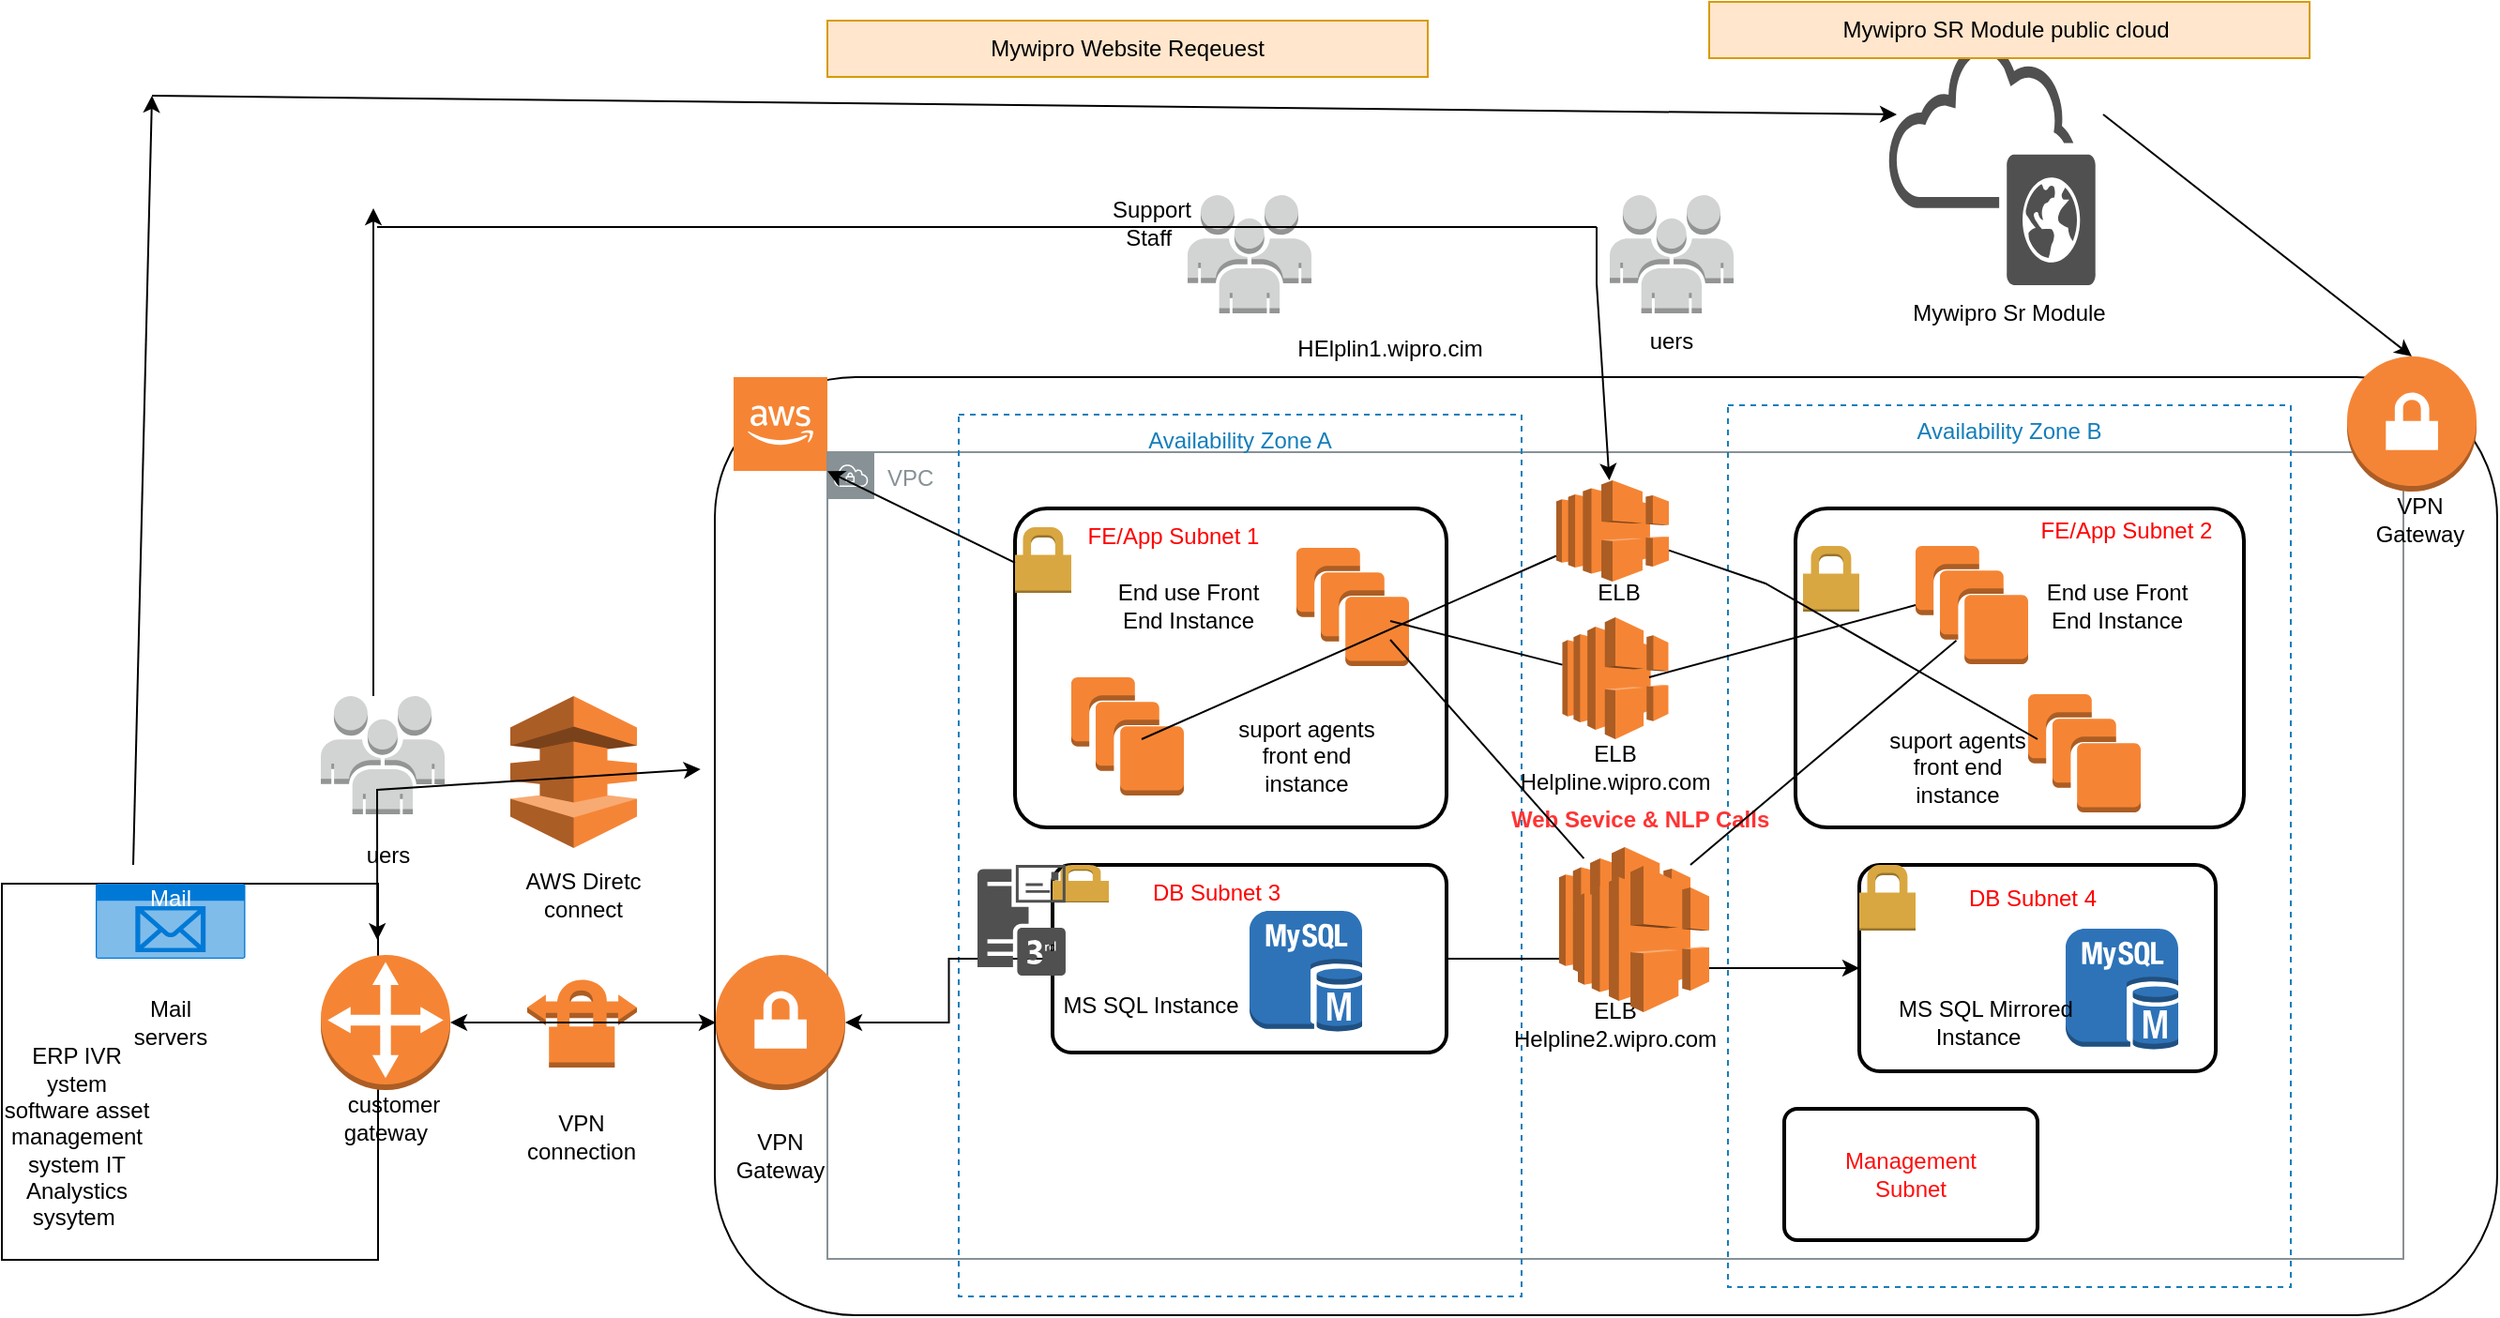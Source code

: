 <mxfile version="24.3.1" type="github">
  <diagram name="Page-1" id="qe2nZPRfLycqLiFEQihi">
    <mxGraphModel dx="1467" dy="1607" grid="1" gridSize="3" guides="1" tooltips="1" connect="1" arrows="1" fold="1" page="1" pageScale="1" pageWidth="1169" pageHeight="827" math="0" shadow="0">
      <root>
        <mxCell id="0" />
        <mxCell id="1" parent="0" />
        <mxCell id="k4Hdpe10EU2Dl7HF51hb-55" value="" style="whiteSpace=wrap;html=1;aspect=fixed;" vertex="1" parent="1">
          <mxGeometry x="280" y="-280" width="200.5" height="200.5" as="geometry" />
        </mxCell>
        <mxCell id="k4Hdpe10EU2Dl7HF51hb-4" value="" style="rounded=1;whiteSpace=wrap;html=1;" vertex="1" parent="1">
          <mxGeometry x="660" y="-550" width="950" height="500" as="geometry" />
        </mxCell>
        <mxCell id="k4Hdpe10EU2Dl7HF51hb-2" value="" style="outlineConnect=0;dashed=0;verticalLabelPosition=bottom;verticalAlign=top;align=center;html=1;shape=mxgraph.aws3.cloud_2;fillColor=#F58534;gradientColor=none;" vertex="1" parent="1">
          <mxGeometry x="670" y="-550" width="50" height="50" as="geometry" />
        </mxCell>
        <mxCell id="k4Hdpe10EU2Dl7HF51hb-5" value="VPC" style="sketch=0;outlineConnect=0;gradientColor=none;html=1;whiteSpace=wrap;fontSize=12;fontStyle=0;shape=mxgraph.aws4.group;grIcon=mxgraph.aws4.group_vpc;strokeColor=#879196;fillColor=none;verticalAlign=top;align=left;spacingLeft=30;fontColor=#879196;dashed=0;" vertex="1" parent="1">
          <mxGeometry x="720" y="-510" width="840" height="430" as="geometry" />
        </mxCell>
        <mxCell id="k4Hdpe10EU2Dl7HF51hb-6" value="" style="outlineConnect=0;dashed=0;verticalLabelPosition=bottom;verticalAlign=top;align=center;html=1;shape=mxgraph.aws3.vpn_gateway;fillColor=#F58536;gradientColor=none;" vertex="1" parent="1">
          <mxGeometry x="660.5" y="-242" width="69" height="72" as="geometry" />
        </mxCell>
        <mxCell id="k4Hdpe10EU2Dl7HF51hb-7" value="" style="outlineConnect=0;dashed=0;verticalLabelPosition=bottom;verticalAlign=top;align=center;html=1;shape=mxgraph.aws3.vpn_connection;fillColor=#F58534;gradientColor=none;" vertex="1" parent="1">
          <mxGeometry x="560" y="-230" width="58.5" height="48" as="geometry" />
        </mxCell>
        <mxCell id="k4Hdpe10EU2Dl7HF51hb-8" value="" style="outlineConnect=0;dashed=0;verticalLabelPosition=bottom;verticalAlign=top;align=center;html=1;shape=mxgraph.aws3.customer_gateway;fillColor=#F58534;gradientColor=none;" vertex="1" parent="1">
          <mxGeometry x="450" y="-242" width="69" height="72" as="geometry" />
        </mxCell>
        <mxCell id="k4Hdpe10EU2Dl7HF51hb-9" value="customer gateway&lt;span style=&quot;white-space: pre;&quot;&gt;&#x9;&lt;/span&gt;" style="text;html=1;align=center;verticalAlign=middle;whiteSpace=wrap;rounded=0;" vertex="1" parent="1">
          <mxGeometry x="459" y="-170" width="60" height="30" as="geometry" />
        </mxCell>
        <mxCell id="k4Hdpe10EU2Dl7HF51hb-10" value="VPN connection" style="text;html=1;align=center;verticalAlign=middle;whiteSpace=wrap;rounded=0;" vertex="1" parent="1">
          <mxGeometry x="559.25" y="-160" width="60" height="30" as="geometry" />
        </mxCell>
        <mxCell id="k4Hdpe10EU2Dl7HF51hb-11" value="VPN Gateway" style="text;html=1;align=center;verticalAlign=middle;whiteSpace=wrap;rounded=0;" vertex="1" parent="1">
          <mxGeometry x="665" y="-150" width="60" height="30" as="geometry" />
        </mxCell>
        <mxCell id="k4Hdpe10EU2Dl7HF51hb-13" value="" style="endArrow=classic;startArrow=classic;html=1;rounded=0;" edge="1" parent="1" source="k4Hdpe10EU2Dl7HF51hb-8" target="k4Hdpe10EU2Dl7HF51hb-6">
          <mxGeometry width="50" height="50" relative="1" as="geometry">
            <mxPoint x="543.5" y="-170" as="sourcePoint" />
            <mxPoint x="593.5" y="-220" as="targetPoint" />
          </mxGeometry>
        </mxCell>
        <mxCell id="k4Hdpe10EU2Dl7HF51hb-14" value="Availability Zone A" style="fillColor=none;strokeColor=#147EBA;dashed=1;verticalAlign=top;fontStyle=0;fontColor=#147EBA;whiteSpace=wrap;html=1;" vertex="1" parent="1">
          <mxGeometry x="790" y="-530" width="300" height="470" as="geometry" />
        </mxCell>
        <mxCell id="k4Hdpe10EU2Dl7HF51hb-15" value="Availability Zone B" style="fillColor=none;strokeColor=#147EBA;dashed=1;verticalAlign=top;fontStyle=0;fontColor=#147EBA;whiteSpace=wrap;html=1;" vertex="1" parent="1">
          <mxGeometry x="1200" y="-535" width="300" height="470" as="geometry" />
        </mxCell>
        <mxCell id="k4Hdpe10EU2Dl7HF51hb-16" value="" style="rounded=1;arcSize=10;dashed=0;fillColor=none;gradientColor=none;strokeWidth=2;" vertex="1" parent="1">
          <mxGeometry x="820" y="-480" width="230" height="170" as="geometry" />
        </mxCell>
        <mxCell id="k4Hdpe10EU2Dl7HF51hb-17" value="" style="dashed=0;html=1;shape=mxgraph.aws3.permissions;fillColor=#D9A741;gradientColor=none;dashed=0;" vertex="1" parent="1">
          <mxGeometry x="820" y="-470" width="30" height="35" as="geometry" />
        </mxCell>
        <mxCell id="k4Hdpe10EU2Dl7HF51hb-19" value="" style="rounded=1;arcSize=10;dashed=0;fillColor=none;gradientColor=none;strokeWidth=2;" vertex="1" parent="1">
          <mxGeometry x="1236" y="-480" width="239" height="170" as="geometry" />
        </mxCell>
        <mxCell id="k4Hdpe10EU2Dl7HF51hb-39" value="" style="edgeStyle=orthogonalEdgeStyle;rounded=0;orthogonalLoop=1;jettySize=auto;html=1;" edge="1" parent="1" source="k4Hdpe10EU2Dl7HF51hb-20" target="k4Hdpe10EU2Dl7HF51hb-6">
          <mxGeometry relative="1" as="geometry" />
        </mxCell>
        <mxCell id="k4Hdpe10EU2Dl7HF51hb-102" style="edgeStyle=orthogonalEdgeStyle;rounded=0;orthogonalLoop=1;jettySize=auto;html=1;exitX=1;exitY=0.5;exitDx=0;exitDy=0;entryX=0;entryY=0.5;entryDx=0;entryDy=0;" edge="1" parent="1" source="k4Hdpe10EU2Dl7HF51hb-20" target="k4Hdpe10EU2Dl7HF51hb-21">
          <mxGeometry relative="1" as="geometry" />
        </mxCell>
        <mxCell id="k4Hdpe10EU2Dl7HF51hb-20" value="" style="rounded=1;arcSize=10;dashed=0;fillColor=none;gradientColor=none;strokeWidth=2;" vertex="1" parent="1">
          <mxGeometry x="840" y="-290" width="210" height="100" as="geometry" />
        </mxCell>
        <mxCell id="k4Hdpe10EU2Dl7HF51hb-21" value="" style="rounded=1;arcSize=10;dashed=0;fillColor=none;gradientColor=none;strokeWidth=2;" vertex="1" parent="1">
          <mxGeometry x="1270" y="-290" width="190" height="110" as="geometry" />
        </mxCell>
        <mxCell id="k4Hdpe10EU2Dl7HF51hb-22" value="" style="dashed=0;html=1;shape=mxgraph.aws3.permissions;fillColor=#D9A741;gradientColor=none;dashed=0;" vertex="1" parent="1">
          <mxGeometry x="840" y="-290" width="30" height="20" as="geometry" />
        </mxCell>
        <mxCell id="k4Hdpe10EU2Dl7HF51hb-24" value="" style="dashed=0;html=1;shape=mxgraph.aws3.permissions;fillColor=#D9A741;gradientColor=none;dashed=0;" vertex="1" parent="1">
          <mxGeometry x="1240" y="-460" width="30" height="35" as="geometry" />
        </mxCell>
        <mxCell id="k4Hdpe10EU2Dl7HF51hb-25" value="" style="dashed=0;html=1;shape=mxgraph.aws3.permissions;fillColor=#D9A741;gradientColor=none;dashed=0;" vertex="1" parent="1">
          <mxGeometry x="1270" y="-290" width="30" height="35" as="geometry" />
        </mxCell>
        <mxCell id="k4Hdpe10EU2Dl7HF51hb-26" value="" style="rounded=1;arcSize=10;dashed=0;fillColor=none;gradientColor=none;strokeWidth=2;" vertex="1" parent="1">
          <mxGeometry x="1230" y="-160" width="135" height="70" as="geometry" />
        </mxCell>
        <mxCell id="k4Hdpe10EU2Dl7HF51hb-28" value="" style="outlineConnect=0;dashed=0;verticalLabelPosition=bottom;verticalAlign=top;align=center;html=1;shape=mxgraph.aws3.instances;fillColor=#F58534;gradientColor=none;" vertex="1" parent="1">
          <mxGeometry x="850" y="-390" width="60" height="63" as="geometry" />
        </mxCell>
        <mxCell id="k4Hdpe10EU2Dl7HF51hb-30" value="" style="outlineConnect=0;dashed=0;verticalLabelPosition=bottom;verticalAlign=top;align=center;html=1;shape=mxgraph.aws3.instances;fillColor=#F58534;gradientColor=none;" vertex="1" parent="1">
          <mxGeometry x="1360" y="-381" width="60" height="63" as="geometry" />
        </mxCell>
        <mxCell id="k4Hdpe10EU2Dl7HF51hb-31" value="" style="outlineConnect=0;dashed=0;verticalLabelPosition=bottom;verticalAlign=top;align=center;html=1;shape=mxgraph.aws3.instances;fillColor=#F58534;gradientColor=none;" vertex="1" parent="1">
          <mxGeometry x="970" y="-459" width="60" height="63" as="geometry" />
        </mxCell>
        <mxCell id="k4Hdpe10EU2Dl7HF51hb-32" value="" style="outlineConnect=0;dashed=0;verticalLabelPosition=bottom;verticalAlign=top;align=center;html=1;shape=mxgraph.aws3.instances;fillColor=#F58534;gradientColor=none;" vertex="1" parent="1">
          <mxGeometry x="1300" y="-460" width="60" height="63" as="geometry" />
        </mxCell>
        <mxCell id="k4Hdpe10EU2Dl7HF51hb-34" value="" style="outlineConnect=0;dashed=0;verticalLabelPosition=bottom;verticalAlign=top;align=center;html=1;shape=mxgraph.aws3.elastic_load_balancing;fillColor=#F58534;gradientColor=none;" vertex="1" parent="1">
          <mxGeometry x="1108.5" y="-495" width="60" height="54" as="geometry" />
        </mxCell>
        <mxCell id="k4Hdpe10EU2Dl7HF51hb-35" value="" style="outlineConnect=0;dashed=0;verticalLabelPosition=bottom;verticalAlign=top;align=center;html=1;shape=mxgraph.aws3.elastic_load_balancing;fillColor=#F58534;gradientColor=none;" vertex="1" parent="1">
          <mxGeometry x="1111.75" y="-422" width="56.5" height="65" as="geometry" />
        </mxCell>
        <mxCell id="k4Hdpe10EU2Dl7HF51hb-36" value="" style="outlineConnect=0;dashed=0;verticalLabelPosition=bottom;verticalAlign=top;align=center;html=1;shape=mxgraph.aws3.elastic_load_balancing;fillColor=#F58534;gradientColor=none;" vertex="1" parent="1">
          <mxGeometry x="1110" y="-299.5" width="70" height="78" as="geometry" />
        </mxCell>
        <mxCell id="k4Hdpe10EU2Dl7HF51hb-37" value="" style="outlineConnect=0;dashed=0;verticalLabelPosition=bottom;verticalAlign=top;align=center;html=1;shape=mxgraph.aws3.mysql_db_instance;fillColor=#2E73B8;gradientColor=none;" vertex="1" parent="1">
          <mxGeometry x="945" y="-265.5" width="60" height="64.5" as="geometry" />
        </mxCell>
        <mxCell id="k4Hdpe10EU2Dl7HF51hb-40" value="" style="outlineConnect=0;dashed=0;verticalLabelPosition=bottom;verticalAlign=top;align=center;html=1;shape=mxgraph.aws3.mysql_db_instance;fillColor=#2E73B8;gradientColor=none;" vertex="1" parent="1">
          <mxGeometry x="1380" y="-256" width="60" height="64.5" as="geometry" />
        </mxCell>
        <mxCell id="k4Hdpe10EU2Dl7HF51hb-41" value="" style="outlineConnect=0;dashed=0;verticalLabelPosition=bottom;verticalAlign=top;align=center;html=1;shape=mxgraph.aws3.direct_connect;fillColor=#F58536;gradientColor=none;" vertex="1" parent="1">
          <mxGeometry x="551" y="-380" width="67.5" height="81" as="geometry" />
        </mxCell>
        <mxCell id="k4Hdpe10EU2Dl7HF51hb-43" value="" style="outlineConnect=0;dashed=0;verticalLabelPosition=bottom;verticalAlign=top;align=center;html=1;shape=mxgraph.aws3.users;fillColor=#D2D3D3;gradientColor=none;" vertex="1" parent="1">
          <mxGeometry x="912" y="-647" width="66" height="63" as="geometry" />
        </mxCell>
        <mxCell id="k4Hdpe10EU2Dl7HF51hb-44" value="" style="outlineConnect=0;dashed=0;verticalLabelPosition=bottom;verticalAlign=top;align=center;html=1;shape=mxgraph.aws3.users;fillColor=#D2D3D3;gradientColor=none;" vertex="1" parent="1">
          <mxGeometry x="1137" y="-647" width="66" height="63" as="geometry" />
        </mxCell>
        <mxCell id="k4Hdpe10EU2Dl7HF51hb-46" value="" style="sketch=0;pointerEvents=1;shadow=0;dashed=0;html=1;strokeColor=none;fillColor=#505050;labelPosition=center;verticalLabelPosition=bottom;outlineConnect=0;verticalAlign=top;align=center;shape=mxgraph.office.clouds.public_cloud;" vertex="1" parent="1">
          <mxGeometry x="1285" y="-730" width="111" height="131" as="geometry" />
        </mxCell>
        <mxCell id="k4Hdpe10EU2Dl7HF51hb-47" value="" style="outlineConnect=0;dashed=0;verticalLabelPosition=bottom;verticalAlign=top;align=center;html=1;shape=mxgraph.aws3.users;fillColor=#D2D3D3;gradientColor=none;" vertex="1" parent="1">
          <mxGeometry x="450" y="-380" width="66" height="63" as="geometry" />
        </mxCell>
        <mxCell id="k4Hdpe10EU2Dl7HF51hb-48" value="" style="sketch=0;pointerEvents=1;shadow=0;dashed=0;html=1;strokeColor=none;fillColor=#505050;labelPosition=center;verticalLabelPosition=bottom;verticalAlign=top;outlineConnect=0;align=center;shape=mxgraph.office.servers.3rd_party_mail_server;" vertex="1" parent="1">
          <mxGeometry x="800" y="-290" width="47" height="59" as="geometry" />
        </mxCell>
        <mxCell id="k4Hdpe10EU2Dl7HF51hb-50" value="Mail" style="html=1;whiteSpace=wrap;strokeColor=none;fillColor=#0079D6;labelPosition=center;verticalLabelPosition=middle;verticalAlign=top;align=center;fontSize=12;outlineConnect=0;spacingTop=-6;fontColor=#FFFFFF;sketch=0;shape=mxgraph.sitemap.mail;" vertex="1" parent="1">
          <mxGeometry x="330" y="-280" width="79.75" height="40" as="geometry" />
        </mxCell>
        <mxCell id="k4Hdpe10EU2Dl7HF51hb-56" value="" style="outlineConnect=0;dashed=0;verticalLabelPosition=bottom;verticalAlign=top;align=center;html=1;shape=mxgraph.aws3.vpn_gateway;fillColor=#F58536;gradientColor=none;" vertex="1" parent="1">
          <mxGeometry x="1530" y="-561" width="69" height="72" as="geometry" />
        </mxCell>
        <mxCell id="k4Hdpe10EU2Dl7HF51hb-58" value="VPN Gateway" style="text;html=1;align=center;verticalAlign=middle;whiteSpace=wrap;rounded=0;" vertex="1" parent="1">
          <mxGeometry x="1539" y="-489" width="60" height="30" as="geometry" />
        </mxCell>
        <mxCell id="k4Hdpe10EU2Dl7HF51hb-59" value="suport agents front end instance" style="text;html=1;align=center;verticalAlign=middle;whiteSpace=wrap;rounded=0;" vertex="1" parent="1">
          <mxGeometry x="1280" y="-357" width="85" height="30" as="geometry" />
        </mxCell>
        <mxCell id="k4Hdpe10EU2Dl7HF51hb-61" value="End use Front End Instance" style="text;html=1;align=center;verticalAlign=middle;whiteSpace=wrap;rounded=0;" vertex="1" parent="1">
          <mxGeometry x="1365" y="-443.5" width="85" height="30" as="geometry" />
        </mxCell>
        <mxCell id="k4Hdpe10EU2Dl7HF51hb-62" value="&lt;font color=&quot;#ff0000&quot;&gt;FE/App Subnet 2&lt;/font&gt;" style="text;html=1;align=center;verticalAlign=middle;whiteSpace=wrap;rounded=0;" vertex="1" parent="1">
          <mxGeometry x="1335" y="-483" width="155" height="30" as="geometry" />
        </mxCell>
        <mxCell id="k4Hdpe10EU2Dl7HF51hb-63" value="&lt;font color=&quot;#ff0000&quot;&gt;FE/App Subnet 1&lt;/font&gt;" style="text;html=1;align=center;verticalAlign=middle;whiteSpace=wrap;rounded=0;" vertex="1" parent="1">
          <mxGeometry x="827" y="-480" width="155" height="30" as="geometry" />
        </mxCell>
        <mxCell id="k4Hdpe10EU2Dl7HF51hb-64" value="&lt;font color=&quot;#ff0000&quot;&gt;DB Subnet 4&lt;/font&gt;" style="text;html=1;align=center;verticalAlign=middle;whiteSpace=wrap;rounded=0;" vertex="1" parent="1">
          <mxGeometry x="1285" y="-287.5" width="155" height="30" as="geometry" />
        </mxCell>
        <mxCell id="k4Hdpe10EU2Dl7HF51hb-66" value="&lt;font color=&quot;#ff0000&quot;&gt;DB Subnet 3&lt;/font&gt;" style="text;html=1;align=center;verticalAlign=middle;whiteSpace=wrap;rounded=0;" vertex="1" parent="1">
          <mxGeometry x="850" y="-290" width="155" height="30" as="geometry" />
        </mxCell>
        <mxCell id="k4Hdpe10EU2Dl7HF51hb-67" value="MS SQL Mirrored Instance&lt;span style=&quot;white-space: pre;&quot;&gt;&#x9;&lt;/span&gt;" style="text;html=1;align=center;verticalAlign=middle;whiteSpace=wrap;rounded=0;" vertex="1" parent="1">
          <mxGeometry x="1285" y="-221.5" width="105" height="30" as="geometry" />
        </mxCell>
        <mxCell id="k4Hdpe10EU2Dl7HF51hb-72" value="MS SQL Instance" style="text;html=1;align=center;verticalAlign=middle;whiteSpace=wrap;rounded=0;" vertex="1" parent="1">
          <mxGeometry x="840" y="-230" width="105" height="30" as="geometry" />
        </mxCell>
        <mxCell id="k4Hdpe10EU2Dl7HF51hb-73" value="End use Front End Instance" style="text;html=1;align=center;verticalAlign=middle;whiteSpace=wrap;rounded=0;" vertex="1" parent="1">
          <mxGeometry x="870" y="-443.5" width="85" height="30" as="geometry" />
        </mxCell>
        <mxCell id="k4Hdpe10EU2Dl7HF51hb-74" value="suport agents front end instance" style="text;html=1;align=center;verticalAlign=middle;whiteSpace=wrap;rounded=0;" vertex="1" parent="1">
          <mxGeometry x="932.5" y="-363.5" width="85" height="30" as="geometry" />
        </mxCell>
        <mxCell id="k4Hdpe10EU2Dl7HF51hb-75" value="&lt;font color=&quot;#ff0d0d&quot;&gt;Management Subnet&lt;/font&gt;" style="text;html=1;align=center;verticalAlign=middle;whiteSpace=wrap;rounded=0;" vertex="1" parent="1">
          <mxGeometry x="1245" y="-140" width="105" height="30" as="geometry" />
        </mxCell>
        <mxCell id="k4Hdpe10EU2Dl7HF51hb-76" value="ELB" style="text;html=1;align=center;verticalAlign=middle;whiteSpace=wrap;rounded=0;" vertex="1" parent="1">
          <mxGeometry x="1111.75" y="-450" width="60" height="30" as="geometry" />
        </mxCell>
        <mxCell id="k4Hdpe10EU2Dl7HF51hb-77" value="ELB Helpline.wipro.com" style="text;html=1;align=center;verticalAlign=middle;whiteSpace=wrap;rounded=0;" vertex="1" parent="1">
          <mxGeometry x="1110" y="-357" width="60" height="30" as="geometry" />
        </mxCell>
        <mxCell id="k4Hdpe10EU2Dl7HF51hb-79" value="ELB Helpline2.wipro.com" style="text;html=1;align=center;verticalAlign=middle;whiteSpace=wrap;rounded=0;" vertex="1" parent="1">
          <mxGeometry x="1110" y="-220" width="60" height="30" as="geometry" />
        </mxCell>
        <mxCell id="k4Hdpe10EU2Dl7HF51hb-80" value="" style="outlineConnect=0;dashed=0;verticalLabelPosition=bottom;verticalAlign=top;align=center;html=1;shape=mxgraph.aws3.elastic_load_balancing;fillColor=#F58534;gradientColor=none;" vertex="1" parent="1">
          <mxGeometry x="1120" y="-289.5" width="70" height="78" as="geometry" />
        </mxCell>
        <mxCell id="k4Hdpe10EU2Dl7HF51hb-83" value="&lt;b&gt;&lt;font color=&quot;#ff3333&quot;&gt;Web Sevice &amp;amp; NLP Calls&amp;nbsp;&lt;/font&gt;&lt;/b&gt;" style="text;html=1;align=center;verticalAlign=middle;whiteSpace=wrap;rounded=0;" vertex="1" parent="1">
          <mxGeometry x="1070" y="-329.5" width="170" height="30" as="geometry" />
        </mxCell>
        <mxCell id="k4Hdpe10EU2Dl7HF51hb-84" value="uers" style="text;html=1;align=center;verticalAlign=middle;whiteSpace=wrap;rounded=0;" vertex="1" parent="1">
          <mxGeometry x="1140" y="-584" width="60" height="30" as="geometry" />
        </mxCell>
        <mxCell id="k4Hdpe10EU2Dl7HF51hb-85" value="uers" style="text;html=1;align=center;verticalAlign=middle;whiteSpace=wrap;rounded=0;" vertex="1" parent="1">
          <mxGeometry x="456" y="-310" width="60" height="30" as="geometry" />
        </mxCell>
        <mxCell id="k4Hdpe10EU2Dl7HF51hb-86" value="Support Staff&amp;nbsp;" style="text;html=1;align=center;verticalAlign=middle;whiteSpace=wrap;rounded=0;" vertex="1" parent="1">
          <mxGeometry x="862.5" y="-647" width="60" height="30" as="geometry" />
        </mxCell>
        <mxCell id="k4Hdpe10EU2Dl7HF51hb-87" value="HElplin1.wipro.cim" style="text;html=1;align=center;verticalAlign=middle;whiteSpace=wrap;rounded=0;" vertex="1" parent="1">
          <mxGeometry x="990" y="-580" width="60" height="30" as="geometry" />
        </mxCell>
        <mxCell id="k4Hdpe10EU2Dl7HF51hb-89" value="Mail servers" style="text;html=1;align=center;verticalAlign=middle;whiteSpace=wrap;rounded=0;" vertex="1" parent="1">
          <mxGeometry x="339.87" y="-221.5" width="60" height="30" as="geometry" />
        </mxCell>
        <mxCell id="k4Hdpe10EU2Dl7HF51hb-90" value="ERP IVR ystem software asset management system IT Analystics sysytem&amp;nbsp;" style="text;html=1;align=center;verticalAlign=middle;whiteSpace=wrap;rounded=0;" vertex="1" parent="1">
          <mxGeometry x="280" y="-170" width="80" height="50" as="geometry" />
        </mxCell>
        <mxCell id="k4Hdpe10EU2Dl7HF51hb-94" value="AWS Diretc connect" style="text;html=1;align=center;verticalAlign=middle;whiteSpace=wrap;rounded=0;" vertex="1" parent="1">
          <mxGeometry x="550" y="-289.5" width="80" height="30" as="geometry" />
        </mxCell>
        <mxCell id="k4Hdpe10EU2Dl7HF51hb-95" value="" style="endArrow=classic;startArrow=classic;html=1;rounded=0;exitX=0.998;exitY=0.15;exitDx=0;exitDy=0;exitPerimeter=0;entryX=-0.008;entryY=0.418;entryDx=0;entryDy=0;entryPerimeter=0;" edge="1" parent="1" source="k4Hdpe10EU2Dl7HF51hb-55" target="k4Hdpe10EU2Dl7HF51hb-4">
          <mxGeometry width="50" height="50" relative="1" as="geometry">
            <mxPoint x="640" y="-390" as="sourcePoint" />
            <mxPoint x="650" y="-360" as="targetPoint" />
            <Array as="points">
              <mxPoint x="480" y="-330" />
            </Array>
          </mxGeometry>
        </mxCell>
        <mxCell id="k4Hdpe10EU2Dl7HF51hb-107" value="" style="endArrow=none;html=1;rounded=0;" edge="1" parent="1" target="k4Hdpe10EU2Dl7HF51hb-34">
          <mxGeometry width="50" height="50" relative="1" as="geometry">
            <mxPoint x="887.5" y="-357" as="sourcePoint" />
            <mxPoint x="937.5" y="-407" as="targetPoint" />
          </mxGeometry>
        </mxCell>
        <mxCell id="k4Hdpe10EU2Dl7HF51hb-108" value="" style="endArrow=none;html=1;rounded=0;exitX=1;exitY=0;exitDx=0;exitDy=0;" edge="1" parent="1" source="k4Hdpe10EU2Dl7HF51hb-59" target="k4Hdpe10EU2Dl7HF51hb-34">
          <mxGeometry width="50" height="50" relative="1" as="geometry">
            <mxPoint x="1150" y="-345.5" as="sourcePoint" />
            <mxPoint x="1371.5" y="-443.5" as="targetPoint" />
            <Array as="points">
              <mxPoint x="1220" y="-440" />
            </Array>
          </mxGeometry>
        </mxCell>
        <mxCell id="k4Hdpe10EU2Dl7HF51hb-110" value="" style="endArrow=none;html=1;rounded=0;entryX=0.313;entryY=1.203;entryDx=0;entryDy=0;entryPerimeter=0;" edge="1" parent="1" target="k4Hdpe10EU2Dl7HF51hb-83">
          <mxGeometry width="50" height="50" relative="1" as="geometry">
            <mxPoint x="1020" y="-410" as="sourcePoint" />
            <mxPoint x="1191.5" y="-455" as="targetPoint" />
          </mxGeometry>
        </mxCell>
        <mxCell id="k4Hdpe10EU2Dl7HF51hb-112" value="" style="endArrow=none;html=1;rounded=0;entryX=0;entryY=0.5;entryDx=0;entryDy=0;entryPerimeter=0;" edge="1" parent="1" target="k4Hdpe10EU2Dl7HF51hb-32">
          <mxGeometry width="50" height="50" relative="1" as="geometry">
            <mxPoint x="1158" y="-390" as="sourcePoint" />
            <mxPoint x="1250" y="-374" as="targetPoint" />
          </mxGeometry>
        </mxCell>
        <mxCell id="k4Hdpe10EU2Dl7HF51hb-113" value="" style="endArrow=classic;html=1;rounded=0;" edge="1" parent="1" source="k4Hdpe10EU2Dl7HF51hb-16" target="k4Hdpe10EU2Dl7HF51hb-5">
          <mxGeometry width="50" height="50" relative="1" as="geometry">
            <mxPoint x="1130" y="-360" as="sourcePoint" />
            <mxPoint x="1180" y="-410" as="targetPoint" />
          </mxGeometry>
        </mxCell>
        <mxCell id="k4Hdpe10EU2Dl7HF51hb-116" value="" style="endArrow=none;html=1;rounded=0;" edge="1" parent="1" target="k4Hdpe10EU2Dl7HF51hb-35">
          <mxGeometry width="50" height="50" relative="1" as="geometry">
            <mxPoint x="1020" y="-420" as="sourcePoint" />
            <mxPoint x="1137" y="-441" as="targetPoint" />
          </mxGeometry>
        </mxCell>
        <mxCell id="k4Hdpe10EU2Dl7HF51hb-117" value="" style="endArrow=none;html=1;rounded=0;exitX=0.5;exitY=1;exitDx=0;exitDy=0;exitPerimeter=0;" edge="1" parent="1" target="k4Hdpe10EU2Dl7HF51hb-36">
          <mxGeometry width="50" height="50" relative="1" as="geometry">
            <mxPoint x="1321.75" y="-409.68" as="sourcePoint" />
            <mxPoint x="1171.75" y="-299.004" as="targetPoint" />
          </mxGeometry>
        </mxCell>
        <mxCell id="k4Hdpe10EU2Dl7HF51hb-119" value="" style="endArrow=classic;html=1;rounded=0;" edge="1" parent="1">
          <mxGeometry width="50" height="50" relative="1" as="geometry">
            <mxPoint x="350" y="-290" as="sourcePoint" />
            <mxPoint x="360" y="-700" as="targetPoint" />
          </mxGeometry>
        </mxCell>
        <mxCell id="k4Hdpe10EU2Dl7HF51hb-120" value="" style="endArrow=classic;html=1;rounded=0;" edge="1" parent="1">
          <mxGeometry width="50" height="50" relative="1" as="geometry">
            <mxPoint x="360" y="-700" as="sourcePoint" />
            <mxPoint x="1290" y="-690" as="targetPoint" />
          </mxGeometry>
        </mxCell>
        <mxCell id="k4Hdpe10EU2Dl7HF51hb-122" value="" style="endArrow=classic;html=1;rounded=0;entryX=0.5;entryY=0;entryDx=0;entryDy=0;entryPerimeter=0;" edge="1" parent="1" target="k4Hdpe10EU2Dl7HF51hb-56">
          <mxGeometry width="50" height="50" relative="1" as="geometry">
            <mxPoint x="1400" y="-690" as="sourcePoint" />
            <mxPoint x="1620" y="-690" as="targetPoint" />
          </mxGeometry>
        </mxCell>
        <mxCell id="k4Hdpe10EU2Dl7HF51hb-123" value="Mywipro Website Reqeuest" style="text;html=1;align=center;verticalAlign=middle;whiteSpace=wrap;rounded=0;fillColor=#ffe6cc;strokeColor=#d79b00;" vertex="1" parent="1">
          <mxGeometry x="720" y="-740" width="320" height="30" as="geometry" />
        </mxCell>
        <mxCell id="k4Hdpe10EU2Dl7HF51hb-124" value="Mywipro SR Module public cloud&amp;nbsp;" style="text;html=1;align=center;verticalAlign=middle;whiteSpace=wrap;rounded=0;fillColor=#ffe6cc;strokeColor=#d79b00;" vertex="1" parent="1">
          <mxGeometry x="1190" y="-750" width="320" height="30" as="geometry" />
        </mxCell>
        <mxCell id="k4Hdpe10EU2Dl7HF51hb-125" value="" style="endArrow=classic;html=1;rounded=0;" edge="1" parent="1">
          <mxGeometry width="50" height="50" relative="1" as="geometry">
            <mxPoint x="478" y="-380" as="sourcePoint" />
            <mxPoint x="478" y="-640" as="targetPoint" />
          </mxGeometry>
        </mxCell>
        <mxCell id="k4Hdpe10EU2Dl7HF51hb-126" value="" style="endArrow=none;html=1;rounded=0;" edge="1" parent="1">
          <mxGeometry width="50" height="50" relative="1" as="geometry">
            <mxPoint x="480" y="-630" as="sourcePoint" />
            <mxPoint x="1130" y="-630" as="targetPoint" />
          </mxGeometry>
        </mxCell>
        <mxCell id="k4Hdpe10EU2Dl7HF51hb-127" value="" style="endArrow=classic;html=1;rounded=0;" edge="1" parent="1" target="k4Hdpe10EU2Dl7HF51hb-34">
          <mxGeometry width="50" height="50" relative="1" as="geometry">
            <mxPoint x="1130" y="-630" as="sourcePoint" />
            <mxPoint x="1120" y="-594" as="targetPoint" />
            <Array as="points">
              <mxPoint x="1130" y="-600" />
            </Array>
          </mxGeometry>
        </mxCell>
        <mxCell id="k4Hdpe10EU2Dl7HF51hb-128" value="Mywipro Sr Module" style="text;html=1;align=center;verticalAlign=middle;whiteSpace=wrap;rounded=0;" vertex="1" parent="1">
          <mxGeometry x="1290" y="-599" width="120" height="29" as="geometry" />
        </mxCell>
      </root>
    </mxGraphModel>
  </diagram>
</mxfile>
